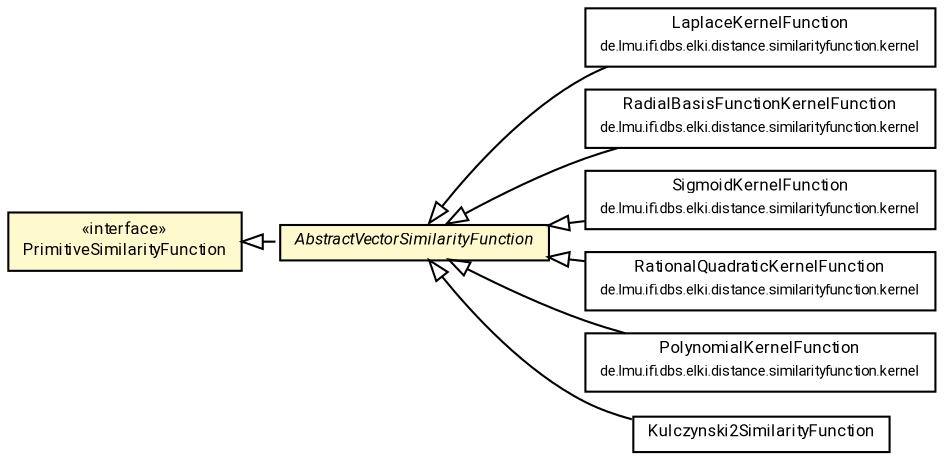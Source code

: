 #!/usr/local/bin/dot
#
# Class diagram 
# Generated by UMLGraph version R5_7_2-60-g0e99a6 (http://www.spinellis.gr/umlgraph/)
#

digraph G {
	graph [fontnames="svg"]
	edge [fontname="Roboto",fontsize=7,labelfontname="Roboto",labelfontsize=7,color="black"];
	node [fontname="Roboto",fontcolor="black",fontsize=8,shape=plaintext,margin=0,width=0,height=0];
	nodesep=0.15;
	ranksep=0.25;
	rankdir=LR;
	// de.lmu.ifi.dbs.elki.distance.similarityfunction.PrimitiveSimilarityFunction<O>
	c1420015 [label=<<table title="de.lmu.ifi.dbs.elki.distance.similarityfunction.PrimitiveSimilarityFunction" border="0" cellborder="1" cellspacing="0" cellpadding="2" bgcolor="LemonChiffon" href="PrimitiveSimilarityFunction.html" target="_parent">
		<tr><td><table border="0" cellspacing="0" cellpadding="1">
		<tr><td align="center" balign="center"> &#171;interface&#187; </td></tr>
		<tr><td align="center" balign="center"> <font face="Roboto">PrimitiveSimilarityFunction</font> </td></tr>
		</table></td></tr>
		</table>>, URL="PrimitiveSimilarityFunction.html"];
	// de.lmu.ifi.dbs.elki.distance.similarityfunction.AbstractVectorSimilarityFunction
	c1420449 [label=<<table title="de.lmu.ifi.dbs.elki.distance.similarityfunction.AbstractVectorSimilarityFunction" border="0" cellborder="1" cellspacing="0" cellpadding="2" bgcolor="lemonChiffon" href="AbstractVectorSimilarityFunction.html" target="_parent">
		<tr><td><table border="0" cellspacing="0" cellpadding="1">
		<tr><td align="center" balign="center"> <font face="Roboto"><i>AbstractVectorSimilarityFunction</i></font> </td></tr>
		</table></td></tr>
		</table>>, URL="AbstractVectorSimilarityFunction.html"];
	// de.lmu.ifi.dbs.elki.distance.similarityfunction.kernel.LaplaceKernelFunction
	c1420450 [label=<<table title="de.lmu.ifi.dbs.elki.distance.similarityfunction.kernel.LaplaceKernelFunction" border="0" cellborder="1" cellspacing="0" cellpadding="2" href="kernel/LaplaceKernelFunction.html" target="_parent">
		<tr><td><table border="0" cellspacing="0" cellpadding="1">
		<tr><td align="center" balign="center"> <font face="Roboto">LaplaceKernelFunction</font> </td></tr>
		<tr><td align="center" balign="center"> <font face="Roboto" point-size="7.0">de.lmu.ifi.dbs.elki.distance.similarityfunction.kernel</font> </td></tr>
		</table></td></tr>
		</table>>, URL="kernel/LaplaceKernelFunction.html"];
	// de.lmu.ifi.dbs.elki.distance.similarityfunction.kernel.RadialBasisFunctionKernelFunction
	c1420452 [label=<<table title="de.lmu.ifi.dbs.elki.distance.similarityfunction.kernel.RadialBasisFunctionKernelFunction" border="0" cellborder="1" cellspacing="0" cellpadding="2" href="kernel/RadialBasisFunctionKernelFunction.html" target="_parent">
		<tr><td><table border="0" cellspacing="0" cellpadding="1">
		<tr><td align="center" balign="center"> <font face="Roboto">RadialBasisFunctionKernelFunction</font> </td></tr>
		<tr><td align="center" balign="center"> <font face="Roboto" point-size="7.0">de.lmu.ifi.dbs.elki.distance.similarityfunction.kernel</font> </td></tr>
		</table></td></tr>
		</table>>, URL="kernel/RadialBasisFunctionKernelFunction.html"];
	// de.lmu.ifi.dbs.elki.distance.similarityfunction.kernel.SigmoidKernelFunction
	c1420460 [label=<<table title="de.lmu.ifi.dbs.elki.distance.similarityfunction.kernel.SigmoidKernelFunction" border="0" cellborder="1" cellspacing="0" cellpadding="2" href="kernel/SigmoidKernelFunction.html" target="_parent">
		<tr><td><table border="0" cellspacing="0" cellpadding="1">
		<tr><td align="center" balign="center"> <font face="Roboto">SigmoidKernelFunction</font> </td></tr>
		<tr><td align="center" balign="center"> <font face="Roboto" point-size="7.0">de.lmu.ifi.dbs.elki.distance.similarityfunction.kernel</font> </td></tr>
		</table></td></tr>
		</table>>, URL="kernel/SigmoidKernelFunction.html"];
	// de.lmu.ifi.dbs.elki.distance.similarityfunction.kernel.RationalQuadraticKernelFunction
	c1420462 [label=<<table title="de.lmu.ifi.dbs.elki.distance.similarityfunction.kernel.RationalQuadraticKernelFunction" border="0" cellborder="1" cellspacing="0" cellpadding="2" href="kernel/RationalQuadraticKernelFunction.html" target="_parent">
		<tr><td><table border="0" cellspacing="0" cellpadding="1">
		<tr><td align="center" balign="center"> <font face="Roboto">RationalQuadraticKernelFunction</font> </td></tr>
		<tr><td align="center" balign="center"> <font face="Roboto" point-size="7.0">de.lmu.ifi.dbs.elki.distance.similarityfunction.kernel</font> </td></tr>
		</table></td></tr>
		</table>>, URL="kernel/RationalQuadraticKernelFunction.html"];
	// de.lmu.ifi.dbs.elki.distance.similarityfunction.kernel.PolynomialKernelFunction
	c1420464 [label=<<table title="de.lmu.ifi.dbs.elki.distance.similarityfunction.kernel.PolynomialKernelFunction" border="0" cellborder="1" cellspacing="0" cellpadding="2" href="kernel/PolynomialKernelFunction.html" target="_parent">
		<tr><td><table border="0" cellspacing="0" cellpadding="1">
		<tr><td align="center" balign="center"> <font face="Roboto">PolynomialKernelFunction</font> </td></tr>
		<tr><td align="center" balign="center"> <font face="Roboto" point-size="7.0">de.lmu.ifi.dbs.elki.distance.similarityfunction.kernel</font> </td></tr>
		</table></td></tr>
		</table>>, URL="kernel/PolynomialKernelFunction.html"];
	// de.lmu.ifi.dbs.elki.distance.similarityfunction.Kulczynski2SimilarityFunction
	c1420466 [label=<<table title="de.lmu.ifi.dbs.elki.distance.similarityfunction.Kulczynski2SimilarityFunction" border="0" cellborder="1" cellspacing="0" cellpadding="2" href="Kulczynski2SimilarityFunction.html" target="_parent">
		<tr><td><table border="0" cellspacing="0" cellpadding="1">
		<tr><td align="center" balign="center"> <font face="Roboto">Kulczynski2SimilarityFunction</font> </td></tr>
		</table></td></tr>
		</table>>, URL="Kulczynski2SimilarityFunction.html"];
	// de.lmu.ifi.dbs.elki.distance.similarityfunction.AbstractVectorSimilarityFunction implements de.lmu.ifi.dbs.elki.distance.similarityfunction.PrimitiveSimilarityFunction<O>
	c1420015 -> c1420449 [arrowtail=empty,style=dashed,dir=back,weight=9];
	// de.lmu.ifi.dbs.elki.distance.similarityfunction.kernel.LaplaceKernelFunction extends de.lmu.ifi.dbs.elki.distance.similarityfunction.AbstractVectorSimilarityFunction
	c1420449 -> c1420450 [arrowtail=empty,dir=back,weight=10];
	// de.lmu.ifi.dbs.elki.distance.similarityfunction.kernel.RadialBasisFunctionKernelFunction extends de.lmu.ifi.dbs.elki.distance.similarityfunction.AbstractVectorSimilarityFunction
	c1420449 -> c1420452 [arrowtail=empty,dir=back,weight=10];
	// de.lmu.ifi.dbs.elki.distance.similarityfunction.kernel.SigmoidKernelFunction extends de.lmu.ifi.dbs.elki.distance.similarityfunction.AbstractVectorSimilarityFunction
	c1420449 -> c1420460 [arrowtail=empty,dir=back,weight=10];
	// de.lmu.ifi.dbs.elki.distance.similarityfunction.kernel.RationalQuadraticKernelFunction extends de.lmu.ifi.dbs.elki.distance.similarityfunction.AbstractVectorSimilarityFunction
	c1420449 -> c1420462 [arrowtail=empty,dir=back,weight=10];
	// de.lmu.ifi.dbs.elki.distance.similarityfunction.kernel.PolynomialKernelFunction extends de.lmu.ifi.dbs.elki.distance.similarityfunction.AbstractVectorSimilarityFunction
	c1420449 -> c1420464 [arrowtail=empty,dir=back,weight=10];
	// de.lmu.ifi.dbs.elki.distance.similarityfunction.Kulczynski2SimilarityFunction extends de.lmu.ifi.dbs.elki.distance.similarityfunction.AbstractVectorSimilarityFunction
	c1420449 -> c1420466 [arrowtail=empty,dir=back,weight=10];
}

